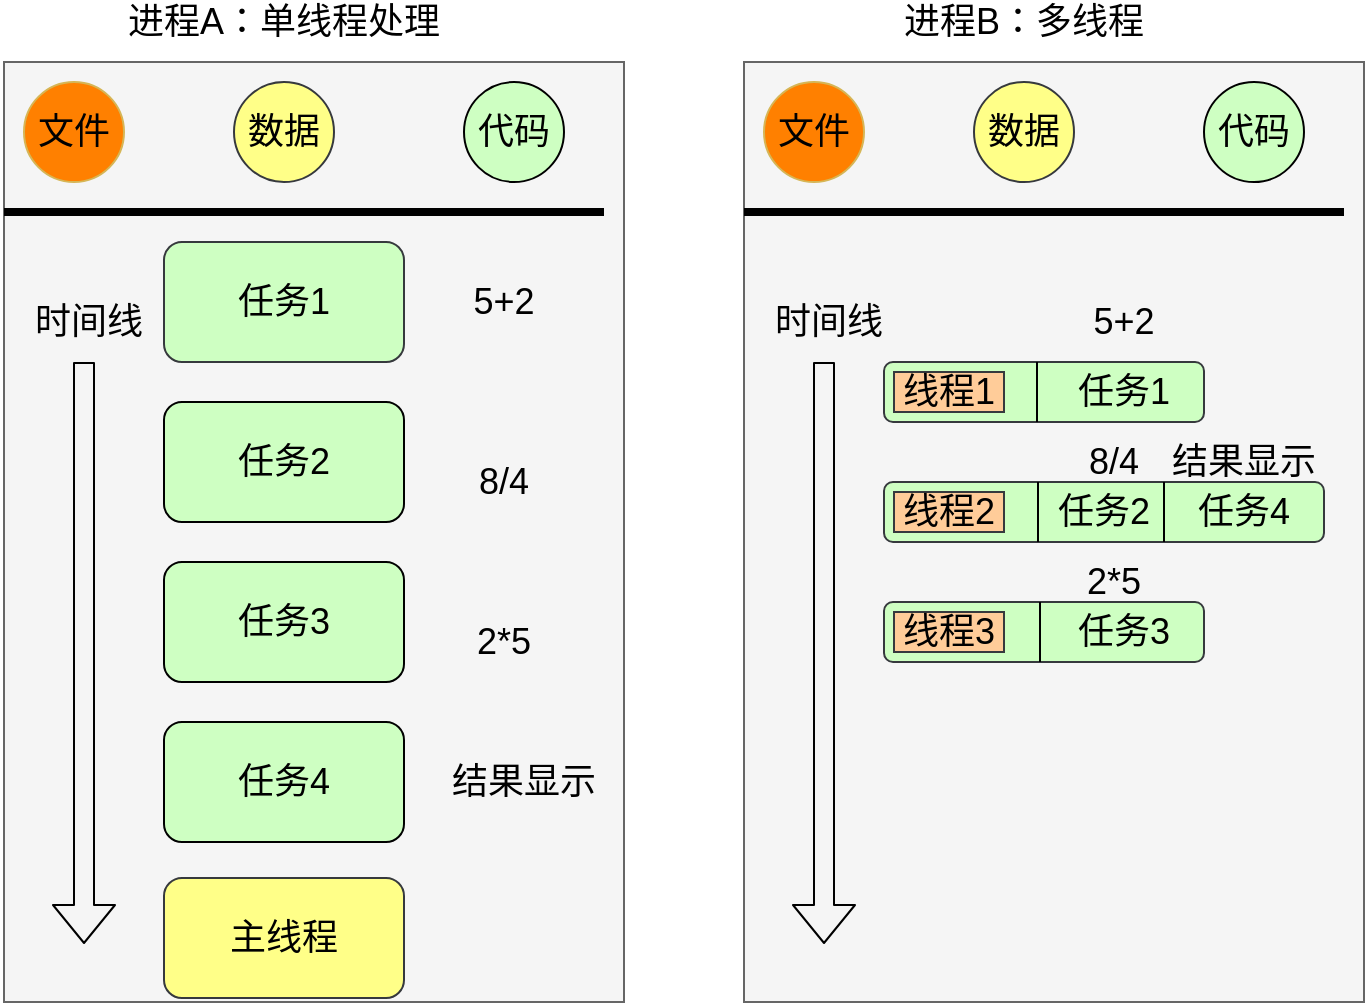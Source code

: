 <mxfile version="13.1.3" type="device"><diagram id="zVb3LpqDoSNdLGk9e9lc" name="第 1 页"><mxGraphModel dx="793" dy="441" grid="1" gridSize="10" guides="1" tooltips="1" connect="1" arrows="1" fold="1" page="1" pageScale="1" pageWidth="827" pageHeight="1169" math="0" shadow="0"><root><mxCell id="0"/><mxCell id="1" parent="0"/><mxCell id="Izidj0-uc6lH0XqAb6PL-1" value="" style="rounded=0;whiteSpace=wrap;html=1;fillColor=#f5f5f5;strokeColor=#666666;fontColor=#333333;fontSize=18;" vertex="1" parent="1"><mxGeometry x="60" y="60" width="310" height="470" as="geometry"/></mxCell><mxCell id="Izidj0-uc6lH0XqAb6PL-3" value="" style="line;strokeWidth=4;html=1;perimeter=backbonePerimeter;points=[];outlineConnect=0;fontSize=18;" vertex="1" parent="1"><mxGeometry x="60" y="130" width="300" height="10" as="geometry"/></mxCell><mxCell id="Izidj0-uc6lH0XqAb6PL-4" value="代码" style="ellipse;whiteSpace=wrap;html=1;aspect=fixed;fontSize=18;fillColor=#CEFFC2;" vertex="1" parent="1"><mxGeometry x="290" y="70" width="50" height="50" as="geometry"/></mxCell><mxCell id="Izidj0-uc6lH0XqAb6PL-5" value="数据" style="ellipse;whiteSpace=wrap;html=1;aspect=fixed;fontSize=18;fillColor=#ffff88;strokeColor=#36393d;" vertex="1" parent="1"><mxGeometry x="175" y="70" width="50" height="50" as="geometry"/></mxCell><mxCell id="Izidj0-uc6lH0XqAb6PL-6" value="文件" style="ellipse;whiteSpace=wrap;html=1;aspect=fixed;fontSize=18;fillColor=#FF8000;strokeColor=#d6b656;" vertex="1" parent="1"><mxGeometry x="70" y="70" width="50" height="50" as="geometry"/></mxCell><mxCell id="Izidj0-uc6lH0XqAb6PL-7" value="任务1" style="rounded=1;whiteSpace=wrap;html=1;fillColor=#CEFFC2;fontSize=18;strokeColor=#36393d;" vertex="1" parent="1"><mxGeometry x="140" y="150" width="120" height="60" as="geometry"/></mxCell><mxCell id="Izidj0-uc6lH0XqAb6PL-8" value="任务2" style="rounded=1;whiteSpace=wrap;html=1;fillColor=#CEFFC2;fontSize=18;" vertex="1" parent="1"><mxGeometry x="140" y="230" width="120" height="60" as="geometry"/></mxCell><mxCell id="Izidj0-uc6lH0XqAb6PL-9" value="任务3" style="rounded=1;whiteSpace=wrap;html=1;fillColor=#CEFFC2;fontSize=18;" vertex="1" parent="1"><mxGeometry x="140" y="310" width="120" height="60" as="geometry"/></mxCell><mxCell id="Izidj0-uc6lH0XqAb6PL-10" value="任务4" style="rounded=1;whiteSpace=wrap;html=1;fillColor=#CEFFC2;fontSize=18;" vertex="1" parent="1"><mxGeometry x="140" y="390" width="120" height="60" as="geometry"/></mxCell><mxCell id="Izidj0-uc6lH0XqAb6PL-11" value="主线程" style="rounded=1;whiteSpace=wrap;html=1;fillColor=#ffff88;fontSize=18;strokeColor=#36393d;" vertex="1" parent="1"><mxGeometry x="140" y="468" width="120" height="60" as="geometry"/></mxCell><mxCell id="Izidj0-uc6lH0XqAb6PL-12" value="5+2" style="text;html=1;strokeColor=none;fillColor=none;align=center;verticalAlign=middle;whiteSpace=wrap;rounded=0;fontSize=18;" vertex="1" parent="1"><mxGeometry x="290" y="170" width="40" height="20" as="geometry"/></mxCell><mxCell id="Izidj0-uc6lH0XqAb6PL-13" value="8/4&lt;span style=&quot;color: rgba(0 , 0 , 0 , 0) ; font-family: monospace ; font-size: 0px&quot;&gt;%3CmxGraphModel%3E%3Croot%3E%3CmxCell%20id%3D%220%22%2F%3E%3CmxCell%20id%3D%221%22%20parent%3D%220%22%2F%3E%3CmxCell%20id%3D%222%22%20value%3D%225%2B2%22%20style%3D%22text%3Bhtml%3D1%3BstrokeColor%3Dnone%3BfillColor%3Dnone%3Balign%3Dcenter%3BverticalAlign%3Dmiddle%3BwhiteSpace%3Dwrap%3Brounded%3D0%3BfontSize%3D18%3B%22%20vertex%3D%221%22%20parent%3D%221%22%3E%3CmxGeometry%20x%3D%22290%22%20y%3D%22170%22%20width%3D%2240%22%20height%3D%2220%22%20as%3D%22geometry%22%2F%3E%3C%2FmxCell%3E%3C%2Froot%3E%3C%2FmxGraphModel%3E&lt;/span&gt;" style="text;html=1;strokeColor=none;fillColor=none;align=center;verticalAlign=middle;whiteSpace=wrap;rounded=0;fontSize=18;" vertex="1" parent="1"><mxGeometry x="290" y="260" width="40" height="20" as="geometry"/></mxCell><mxCell id="Izidj0-uc6lH0XqAb6PL-14" value="2*5" style="text;html=1;strokeColor=none;fillColor=none;align=center;verticalAlign=middle;whiteSpace=wrap;rounded=0;fontSize=18;" vertex="1" parent="1"><mxGeometry x="290" y="340" width="40" height="20" as="geometry"/></mxCell><mxCell id="Izidj0-uc6lH0XqAb6PL-15" value="结果显示" style="text;html=1;strokeColor=none;fillColor=none;align=center;verticalAlign=middle;whiteSpace=wrap;rounded=0;fontSize=18;" vertex="1" parent="1"><mxGeometry x="280" y="410" width="80" height="20" as="geometry"/></mxCell><mxCell id="Izidj0-uc6lH0XqAb6PL-16" value="进程A：单线程处理" style="text;html=1;strokeColor=none;fillColor=none;align=center;verticalAlign=middle;whiteSpace=wrap;rounded=0;fontSize=18;" vertex="1" parent="1"><mxGeometry x="120" y="30" width="160" height="20" as="geometry"/></mxCell><mxCell id="Izidj0-uc6lH0XqAb6PL-18" value="" style="shape=flexArrow;endArrow=classic;html=1;fontSize=18;" edge="1" parent="1"><mxGeometry width="50" height="50" relative="1" as="geometry"><mxPoint x="100" y="210" as="sourcePoint"/><mxPoint x="100" y="501" as="targetPoint"/></mxGeometry></mxCell><mxCell id="Izidj0-uc6lH0XqAb6PL-19" value="时间线" style="text;html=1;strokeColor=none;fillColor=none;align=center;verticalAlign=middle;whiteSpace=wrap;rounded=0;fontSize=18;" vertex="1" parent="1"><mxGeometry x="70" y="180" width="65" height="20" as="geometry"/></mxCell><mxCell id="Izidj0-uc6lH0XqAb6PL-20" value="" style="rounded=0;whiteSpace=wrap;html=1;fillColor=#f5f5f5;strokeColor=#666666;fontColor=#333333;fontSize=18;" vertex="1" parent="1"><mxGeometry x="430" y="60" width="310" height="470" as="geometry"/></mxCell><mxCell id="Izidj0-uc6lH0XqAb6PL-21" value="" style="line;strokeWidth=4;html=1;perimeter=backbonePerimeter;points=[];outlineConnect=0;fontSize=18;" vertex="1" parent="1"><mxGeometry x="430" y="130" width="300" height="10" as="geometry"/></mxCell><mxCell id="Izidj0-uc6lH0XqAb6PL-22" value="代码" style="ellipse;whiteSpace=wrap;html=1;aspect=fixed;fontSize=18;fillColor=#CEFFC2;" vertex="1" parent="1"><mxGeometry x="660" y="70" width="50" height="50" as="geometry"/></mxCell><mxCell id="Izidj0-uc6lH0XqAb6PL-23" value="数据" style="ellipse;whiteSpace=wrap;html=1;aspect=fixed;fontSize=18;fillColor=#ffff88;strokeColor=#36393d;" vertex="1" parent="1"><mxGeometry x="545" y="70" width="50" height="50" as="geometry"/></mxCell><mxCell id="Izidj0-uc6lH0XqAb6PL-24" value="文件" style="ellipse;whiteSpace=wrap;html=1;aspect=fixed;fontSize=18;fillColor=#FF8000;strokeColor=#d6b656;" vertex="1" parent="1"><mxGeometry x="440" y="70" width="50" height="50" as="geometry"/></mxCell><mxCell id="Izidj0-uc6lH0XqAb6PL-30" value="5+2" style="text;html=1;strokeColor=none;fillColor=none;align=center;verticalAlign=middle;whiteSpace=wrap;rounded=0;fontSize=18;" vertex="1" parent="1"><mxGeometry x="600" y="180" width="40" height="20" as="geometry"/></mxCell><mxCell id="Izidj0-uc6lH0XqAb6PL-31" value="8/4&lt;span style=&quot;color: rgba(0 , 0 , 0 , 0) ; font-family: monospace ; font-size: 0px&quot;&gt;%3CmxGraphModel%3E%3Croot%3E%3CmxCell%20id%3D%220%22%2F%3E%3CmxCell%20id%3D%221%22%20parent%3D%220%22%2F%3E%3CmxCell%20id%3D%222%22%20value%3D%225%2B2%22%20style%3D%22text%3Bhtml%3D1%3BstrokeColor%3Dnone%3BfillColor%3Dnone%3Balign%3Dcenter%3BverticalAlign%3Dmiddle%3BwhiteSpace%3Dwrap%3Brounded%3D0%3BfontSize%3D18%3B%22%20vertex%3D%221%22%20parent%3D%221%22%3E%3CmxGeometry%20x%3D%22290%22%20y%3D%22170%22%20width%3D%2240%22%20height%3D%2220%22%20as%3D%22geometry%22%2F%3E%3C%2FmxCell%3E%3C%2Froot%3E%3C%2FmxGraphModel%3E&lt;/span&gt;" style="text;html=1;strokeColor=none;fillColor=none;align=center;verticalAlign=middle;whiteSpace=wrap;rounded=0;fontSize=18;" vertex="1" parent="1"><mxGeometry x="595" y="250" width="40" height="20" as="geometry"/></mxCell><mxCell id="Izidj0-uc6lH0XqAb6PL-32" value="2*5" style="text;html=1;strokeColor=none;fillColor=none;align=center;verticalAlign=middle;whiteSpace=wrap;rounded=0;fontSize=18;" vertex="1" parent="1"><mxGeometry x="595" y="310" width="40" height="20" as="geometry"/></mxCell><mxCell id="Izidj0-uc6lH0XqAb6PL-33" value="结果显示" style="text;html=1;strokeColor=none;fillColor=none;align=center;verticalAlign=middle;whiteSpace=wrap;rounded=0;fontSize=18;" vertex="1" parent="1"><mxGeometry x="640" y="250" width="80" height="20" as="geometry"/></mxCell><mxCell id="Izidj0-uc6lH0XqAb6PL-34" value="进程B：多线程" style="text;html=1;strokeColor=none;fillColor=none;align=center;verticalAlign=middle;whiteSpace=wrap;rounded=0;fontSize=18;" vertex="1" parent="1"><mxGeometry x="490" y="30" width="160" height="20" as="geometry"/></mxCell><mxCell id="Izidj0-uc6lH0XqAb6PL-35" value="" style="shape=flexArrow;endArrow=classic;html=1;fontSize=18;" edge="1" parent="1"><mxGeometry width="50" height="50" relative="1" as="geometry"><mxPoint x="470" y="210" as="sourcePoint"/><mxPoint x="470" y="501" as="targetPoint"/></mxGeometry></mxCell><mxCell id="Izidj0-uc6lH0XqAb6PL-36" value="时间线" style="text;html=1;strokeColor=none;fillColor=none;align=center;verticalAlign=middle;whiteSpace=wrap;rounded=0;fontSize=18;" vertex="1" parent="1"><mxGeometry x="440" y="180" width="65" height="20" as="geometry"/></mxCell><mxCell id="Izidj0-uc6lH0XqAb6PL-37" value="" style="rounded=1;whiteSpace=wrap;html=1;fillColor=#CEFFC2;fontSize=18;strokeColor=#36393d;" vertex="1" parent="1"><mxGeometry x="500" y="210" width="160" height="30" as="geometry"/></mxCell><mxCell id="Izidj0-uc6lH0XqAb6PL-40" value="线程1" style="text;html=1;strokeColor=#36393d;fillColor=#ffcc99;align=center;verticalAlign=middle;whiteSpace=wrap;rounded=0;fontSize=18;" vertex="1" parent="1"><mxGeometry x="505" y="215" width="55" height="20" as="geometry"/></mxCell><mxCell id="Izidj0-uc6lH0XqAb6PL-41" value="" style="endArrow=none;html=1;fontSize=18;entryX=0.75;entryY=0;entryDx=0;entryDy=0;exitX=0.75;exitY=1;exitDx=0;exitDy=0;" edge="1" parent="1"><mxGeometry width="50" height="50" relative="1" as="geometry"><mxPoint x="576.5" y="240" as="sourcePoint"/><mxPoint x="576.5" y="210" as="targetPoint"/></mxGeometry></mxCell><mxCell id="Izidj0-uc6lH0XqAb6PL-42" value="任务1" style="text;html=1;strokeColor=none;fillColor=none;align=center;verticalAlign=middle;whiteSpace=wrap;rounded=0;fontSize=18;" vertex="1" parent="1"><mxGeometry x="590" y="215" width="60" height="20" as="geometry"/></mxCell><mxCell id="Izidj0-uc6lH0XqAb6PL-43" value="" style="rounded=1;whiteSpace=wrap;html=1;fillColor=#CEFFC2;fontSize=18;strokeColor=#36393d;" vertex="1" parent="1"><mxGeometry x="500" y="270" width="220" height="30" as="geometry"/></mxCell><mxCell id="Izidj0-uc6lH0XqAb6PL-44" value="线程2" style="text;html=1;strokeColor=#36393d;fillColor=#ffcc99;align=center;verticalAlign=middle;whiteSpace=wrap;rounded=0;fontSize=18;" vertex="1" parent="1"><mxGeometry x="505" y="275" width="55" height="20" as="geometry"/></mxCell><mxCell id="Izidj0-uc6lH0XqAb6PL-45" value="任务2" style="text;html=1;strokeColor=none;fillColor=none;align=center;verticalAlign=middle;whiteSpace=wrap;rounded=0;fontSize=18;" vertex="1" parent="1"><mxGeometry x="580" y="275" width="60" height="20" as="geometry"/></mxCell><mxCell id="Izidj0-uc6lH0XqAb6PL-46" value="" style="endArrow=none;html=1;fontSize=18;entryX=0.75;entryY=0;entryDx=0;entryDy=0;exitX=0.75;exitY=1;exitDx=0;exitDy=0;" edge="1" parent="1"><mxGeometry width="50" height="50" relative="1" as="geometry"><mxPoint x="577" y="300" as="sourcePoint"/><mxPoint x="577" y="270" as="targetPoint"/></mxGeometry></mxCell><mxCell id="Izidj0-uc6lH0XqAb6PL-49" value="" style="rounded=1;whiteSpace=wrap;html=1;fillColor=#CEFFC2;fontSize=18;strokeColor=#36393d;" vertex="1" parent="1"><mxGeometry x="500" y="330" width="160" height="30" as="geometry"/></mxCell><mxCell id="Izidj0-uc6lH0XqAb6PL-50" value="任务3" style="text;html=1;strokeColor=none;fillColor=none;align=center;verticalAlign=middle;whiteSpace=wrap;rounded=0;fontSize=18;" vertex="1" parent="1"><mxGeometry x="590" y="335" width="60" height="20" as="geometry"/></mxCell><mxCell id="Izidj0-uc6lH0XqAb6PL-51" value="线程3" style="text;html=1;strokeColor=#36393d;fillColor=#ffcc99;align=center;verticalAlign=middle;whiteSpace=wrap;rounded=0;fontSize=18;" vertex="1" parent="1"><mxGeometry x="505" y="335" width="55" height="20" as="geometry"/></mxCell><mxCell id="Izidj0-uc6lH0XqAb6PL-52" value="" style="endArrow=none;html=1;fontSize=18;entryX=0.75;entryY=0;entryDx=0;entryDy=0;exitX=0.75;exitY=1;exitDx=0;exitDy=0;" edge="1" parent="1"><mxGeometry width="50" height="50" relative="1" as="geometry"><mxPoint x="578" y="360" as="sourcePoint"/><mxPoint x="578" y="330" as="targetPoint"/></mxGeometry></mxCell><mxCell id="Izidj0-uc6lH0XqAb6PL-53" value="" style="endArrow=none;html=1;fontSize=18;entryX=0.75;entryY=0;entryDx=0;entryDy=0;exitX=0.75;exitY=1;exitDx=0;exitDy=0;" edge="1" parent="1"><mxGeometry width="50" height="50" relative="1" as="geometry"><mxPoint x="640" y="300" as="sourcePoint"/><mxPoint x="640" y="270" as="targetPoint"/></mxGeometry></mxCell><mxCell id="Izidj0-uc6lH0XqAb6PL-54" value="任务4" style="text;html=1;strokeColor=none;fillColor=none;align=center;verticalAlign=middle;whiteSpace=wrap;rounded=0;fontSize=18;" vertex="1" parent="1"><mxGeometry x="650" y="275" width="60" height="20" as="geometry"/></mxCell></root></mxGraphModel></diagram></mxfile>